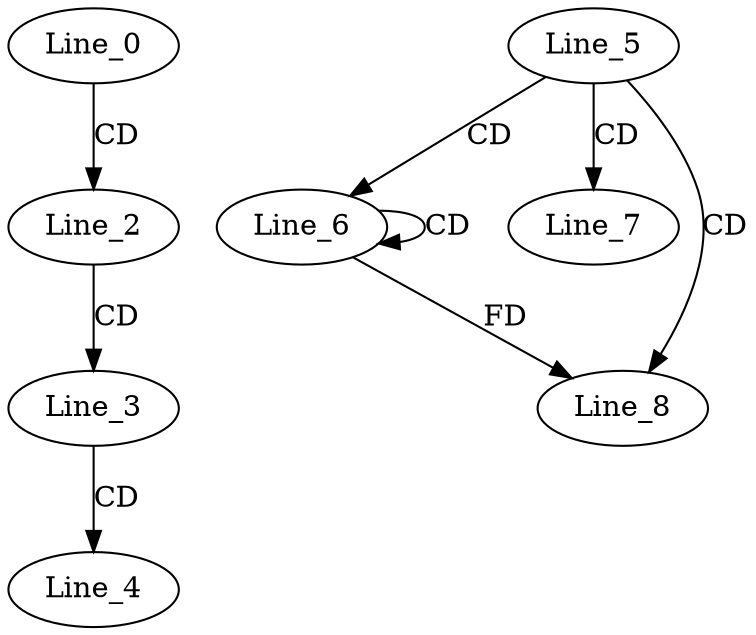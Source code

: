 digraph G {
  Line_0;
  Line_2;
  Line_3;
  Line_4;
  Line_5;
  Line_6;
  Line_6;
  Line_7;
  Line_8;
  Line_0 -> Line_2 [ label="CD" ];
  Line_2 -> Line_3 [ label="CD" ];
  Line_3 -> Line_4 [ label="CD" ];
  Line_5 -> Line_6 [ label="CD" ];
  Line_6 -> Line_6 [ label="CD" ];
  Line_5 -> Line_7 [ label="CD" ];
  Line_5 -> Line_8 [ label="CD" ];
  Line_6 -> Line_8 [ label="FD" ];
}
